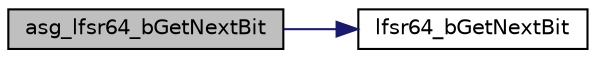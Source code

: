 digraph "asg_lfsr64_bGetNextBit"
{
 // INTERACTIVE_SVG=YES
 // LATEX_PDF_SIZE
  bgcolor="transparent";
  edge [fontname="Helvetica",fontsize="10",labelfontname="Helvetica",labelfontsize="10"];
  node [fontname="Helvetica",fontsize="10",shape=record];
  rankdir="LR";
  Node1 [label="asg_lfsr64_bGetNextBit",height=0.2,width=0.4,color="black", fillcolor="grey75", style="filled", fontcolor="black",tooltip="Get the next bit in the ASG64 pseudo random binary sequence."];
  Node1 -> Node2 [color="midnightblue",fontsize="10",style="solid",fontname="Helvetica"];
  Node2 [label="lfsr64_bGetNextBit",height=0.2,width=0.4,color="black",URL="$lfsr_8c.html#aee13fbdc90bb4a7dd1683836555dbecb",tooltip="Get the next bit in the LFSR64 pseudo random binary sequence."];
}
